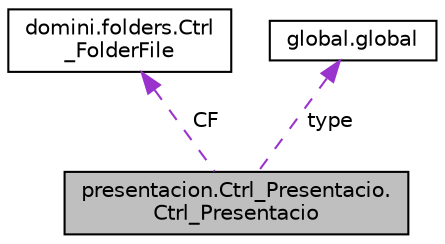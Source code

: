 digraph "presentacion.Ctrl_Presentacio.Ctrl_Presentacio"
{
  edge [fontname="Helvetica",fontsize="10",labelfontname="Helvetica",labelfontsize="10"];
  node [fontname="Helvetica",fontsize="10",shape=record];
  Node1 [label="presentacion.Ctrl_Presentacio.\lCtrl_Presentacio",height=0.2,width=0.4,color="black", fillcolor="grey75", style="filled", fontcolor="black"];
  Node2 -> Node1 [dir="back",color="darkorchid3",fontsize="10",style="dashed",label=" CF" ];
  Node2 [label="domini.folders.Ctrl\l_FolderFile",height=0.2,width=0.4,color="black", fillcolor="white", style="filled",URL="$classdomini_1_1folders_1_1Ctrl__FolderFile.html",tooltip="Classe Ctrl_FolderFile Tota la comunicació entre la capa de presentació i la capa de domini relativa ..."];
  Node3 -> Node1 [dir="back",color="darkorchid3",fontsize="10",style="dashed",label=" type" ];
  Node3 [label="global.global",height=0.2,width=0.4,color="black", fillcolor="white", style="filled",URL="$classglobal_1_1global.html"];
}
